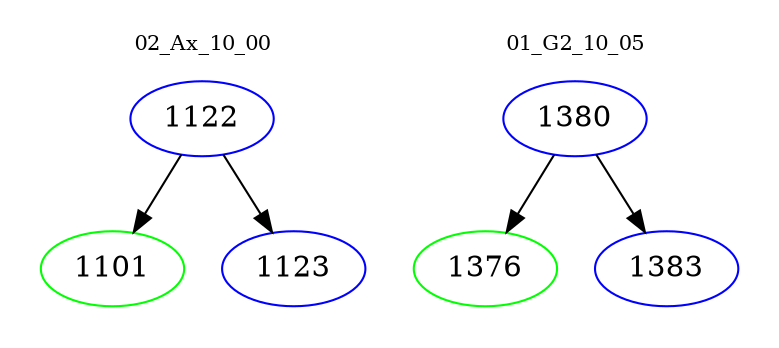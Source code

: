 digraph{
subgraph cluster_0 {
color = white
label = "02_Ax_10_00";
fontsize=10;
T0_1122 [label="1122", color="blue"]
T0_1122 -> T0_1101 [color="black"]
T0_1101 [label="1101", color="green"]
T0_1122 -> T0_1123 [color="black"]
T0_1123 [label="1123", color="blue"]
}
subgraph cluster_1 {
color = white
label = "01_G2_10_05";
fontsize=10;
T1_1380 [label="1380", color="blue"]
T1_1380 -> T1_1376 [color="black"]
T1_1376 [label="1376", color="green"]
T1_1380 -> T1_1383 [color="black"]
T1_1383 [label="1383", color="blue"]
}
}
